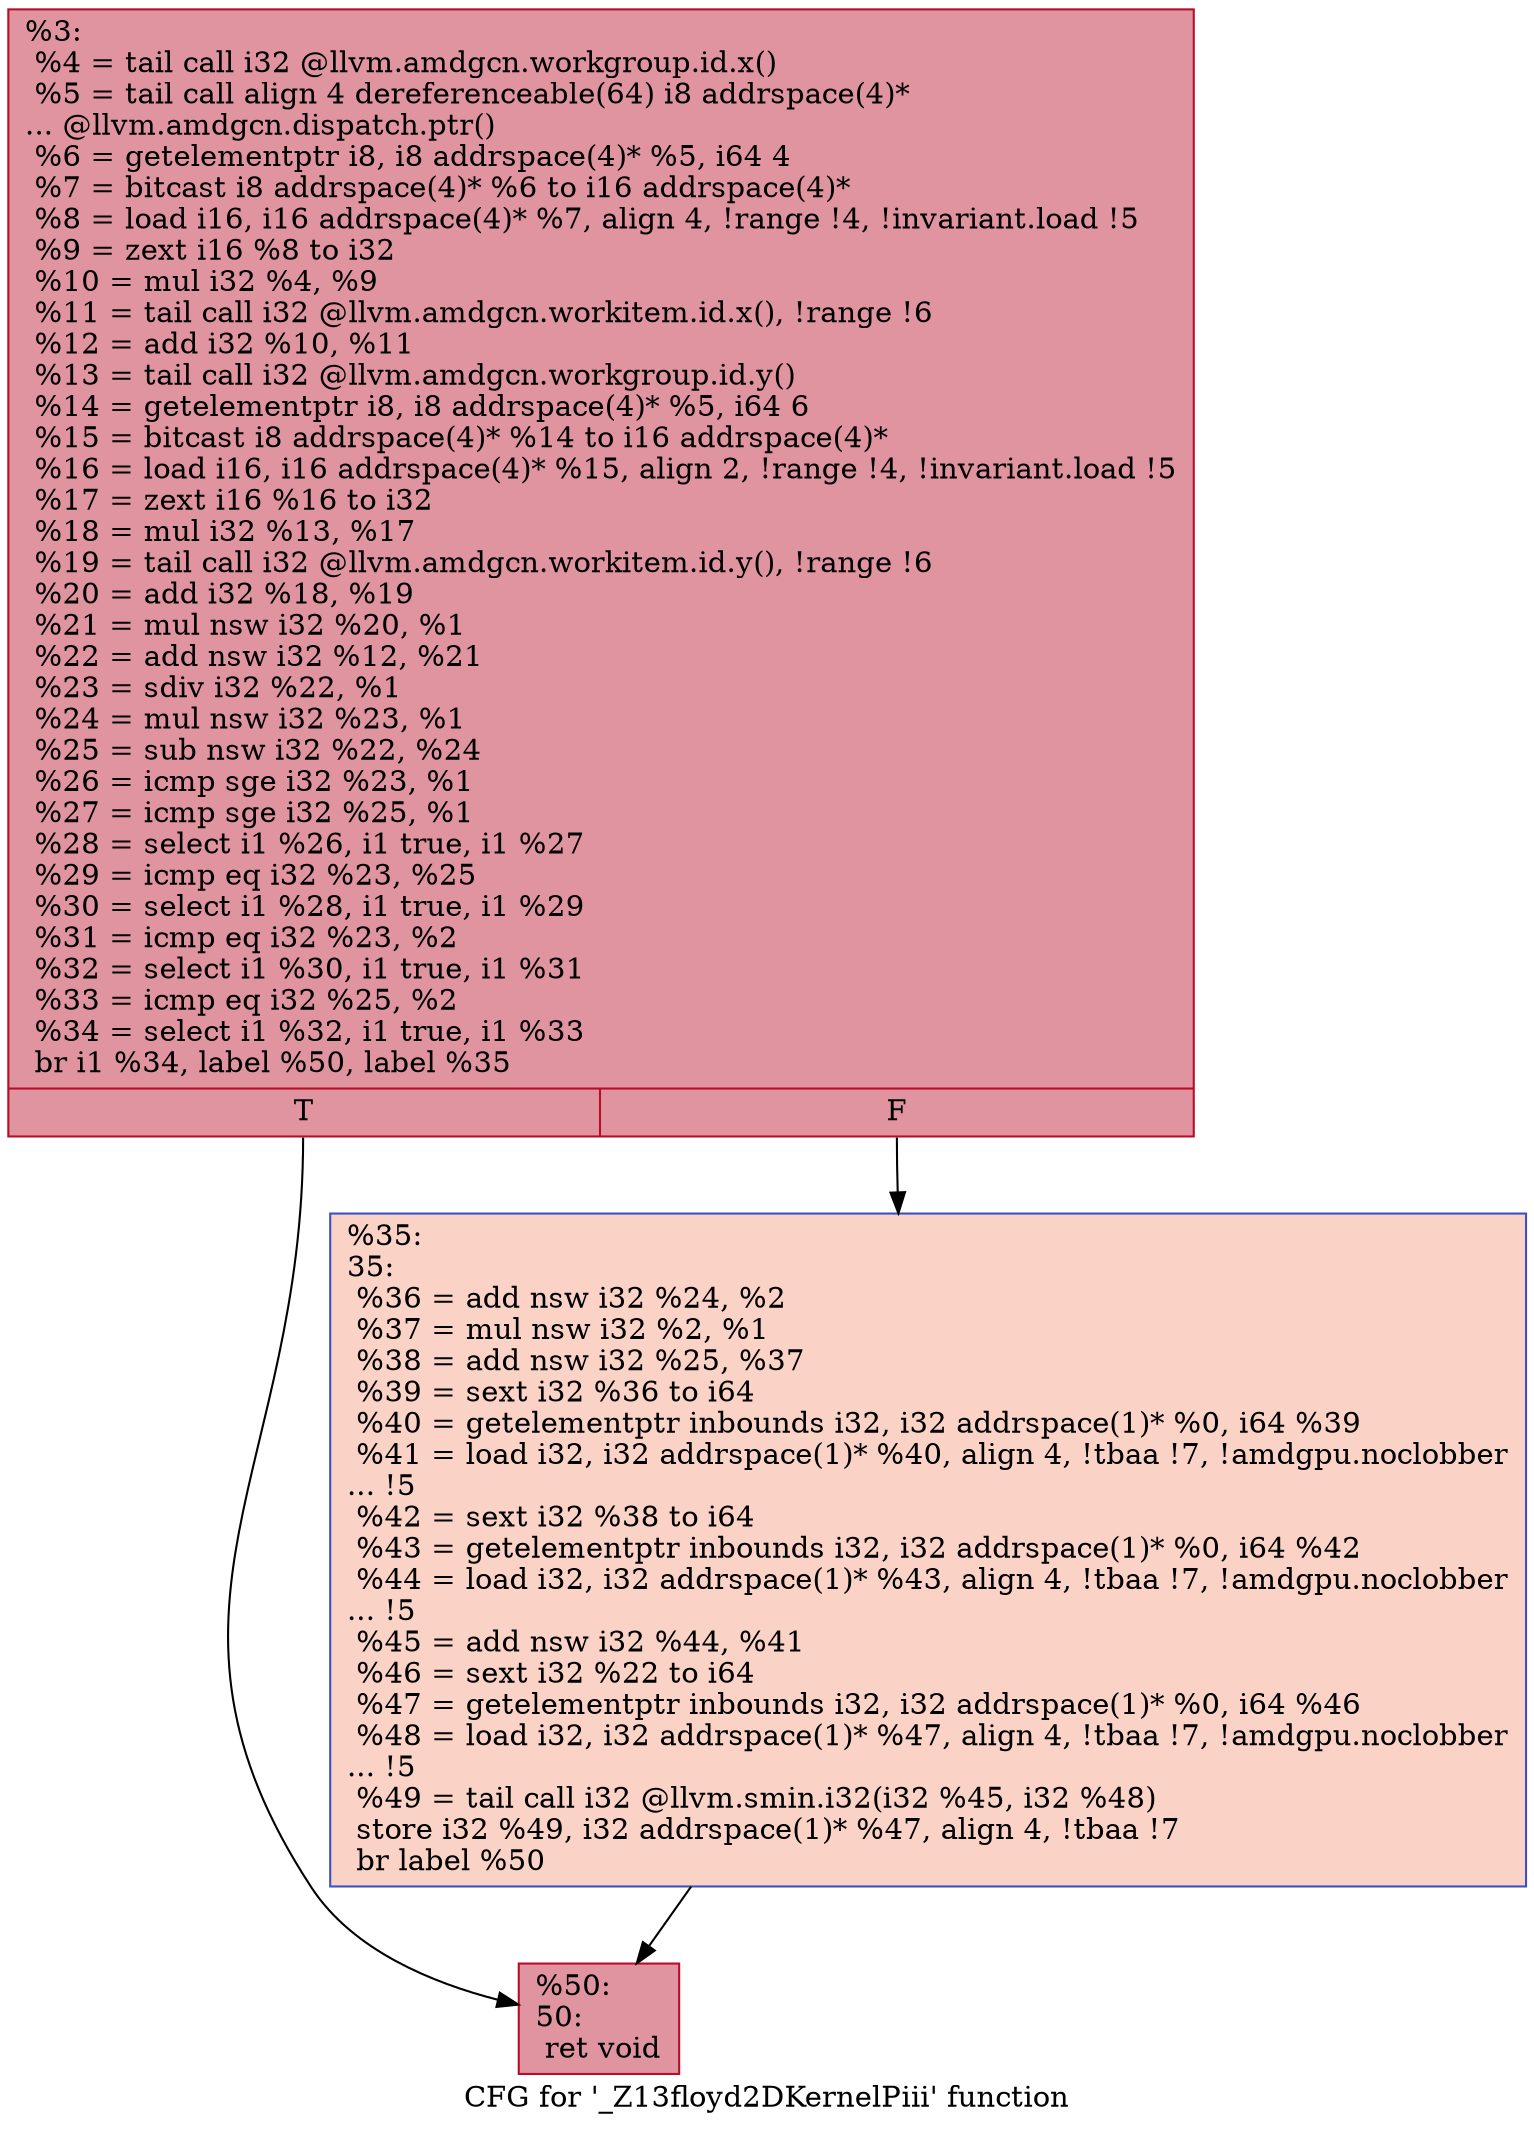 digraph "CFG for '_Z13floyd2DKernelPiii' function" {
	label="CFG for '_Z13floyd2DKernelPiii' function";

	Node0x5be5640 [shape=record,color="#b70d28ff", style=filled, fillcolor="#b70d2870",label="{%3:\l  %4 = tail call i32 @llvm.amdgcn.workgroup.id.x()\l  %5 = tail call align 4 dereferenceable(64) i8 addrspace(4)*\l... @llvm.amdgcn.dispatch.ptr()\l  %6 = getelementptr i8, i8 addrspace(4)* %5, i64 4\l  %7 = bitcast i8 addrspace(4)* %6 to i16 addrspace(4)*\l  %8 = load i16, i16 addrspace(4)* %7, align 4, !range !4, !invariant.load !5\l  %9 = zext i16 %8 to i32\l  %10 = mul i32 %4, %9\l  %11 = tail call i32 @llvm.amdgcn.workitem.id.x(), !range !6\l  %12 = add i32 %10, %11\l  %13 = tail call i32 @llvm.amdgcn.workgroup.id.y()\l  %14 = getelementptr i8, i8 addrspace(4)* %5, i64 6\l  %15 = bitcast i8 addrspace(4)* %14 to i16 addrspace(4)*\l  %16 = load i16, i16 addrspace(4)* %15, align 2, !range !4, !invariant.load !5\l  %17 = zext i16 %16 to i32\l  %18 = mul i32 %13, %17\l  %19 = tail call i32 @llvm.amdgcn.workitem.id.y(), !range !6\l  %20 = add i32 %18, %19\l  %21 = mul nsw i32 %20, %1\l  %22 = add nsw i32 %12, %21\l  %23 = sdiv i32 %22, %1\l  %24 = mul nsw i32 %23, %1\l  %25 = sub nsw i32 %22, %24\l  %26 = icmp sge i32 %23, %1\l  %27 = icmp sge i32 %25, %1\l  %28 = select i1 %26, i1 true, i1 %27\l  %29 = icmp eq i32 %23, %25\l  %30 = select i1 %28, i1 true, i1 %29\l  %31 = icmp eq i32 %23, %2\l  %32 = select i1 %30, i1 true, i1 %31\l  %33 = icmp eq i32 %25, %2\l  %34 = select i1 %32, i1 true, i1 %33\l  br i1 %34, label %50, label %35\l|{<s0>T|<s1>F}}"];
	Node0x5be5640:s0 -> Node0x5be8530;
	Node0x5be5640:s1 -> Node0x5be9910;
	Node0x5be9910 [shape=record,color="#3d50c3ff", style=filled, fillcolor="#f59c7d70",label="{%35:\l35:                                               \l  %36 = add nsw i32 %24, %2\l  %37 = mul nsw i32 %2, %1\l  %38 = add nsw i32 %25, %37\l  %39 = sext i32 %36 to i64\l  %40 = getelementptr inbounds i32, i32 addrspace(1)* %0, i64 %39\l  %41 = load i32, i32 addrspace(1)* %40, align 4, !tbaa !7, !amdgpu.noclobber\l... !5\l  %42 = sext i32 %38 to i64\l  %43 = getelementptr inbounds i32, i32 addrspace(1)* %0, i64 %42\l  %44 = load i32, i32 addrspace(1)* %43, align 4, !tbaa !7, !amdgpu.noclobber\l... !5\l  %45 = add nsw i32 %44, %41\l  %46 = sext i32 %22 to i64\l  %47 = getelementptr inbounds i32, i32 addrspace(1)* %0, i64 %46\l  %48 = load i32, i32 addrspace(1)* %47, align 4, !tbaa !7, !amdgpu.noclobber\l... !5\l  %49 = tail call i32 @llvm.smin.i32(i32 %45, i32 %48)\l  store i32 %49, i32 addrspace(1)* %47, align 4, !tbaa !7\l  br label %50\l}"];
	Node0x5be9910 -> Node0x5be8530;
	Node0x5be8530 [shape=record,color="#b70d28ff", style=filled, fillcolor="#b70d2870",label="{%50:\l50:                                               \l  ret void\l}"];
}
